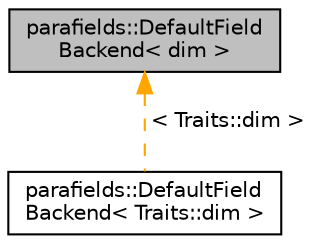 digraph "parafields::DefaultFieldBackend&lt; dim &gt;"
{
 // LATEX_PDF_SIZE
  edge [fontname="Helvetica",fontsize="10",labelfontname="Helvetica",labelfontsize="10"];
  node [fontname="Helvetica",fontsize="10",shape=record];
  Node1 [label="parafields::DefaultField\lBackend\< dim \>",height=0.2,width=0.4,color="black", fillcolor="grey75", style="filled", fontcolor="black",tooltip="Default field backend for dim > 1."];
  Node1 -> Node2 [dir="back",color="orange",fontsize="10",style="dashed",label=" \< Traits::dim \>" ,fontname="Helvetica"];
  Node2 [label="parafields::DefaultField\lBackend\< Traits::dim \>",height=0.2,width=0.4,color="black", fillcolor="white", style="filled",URL="$a00995.html",tooltip=" "];
}
